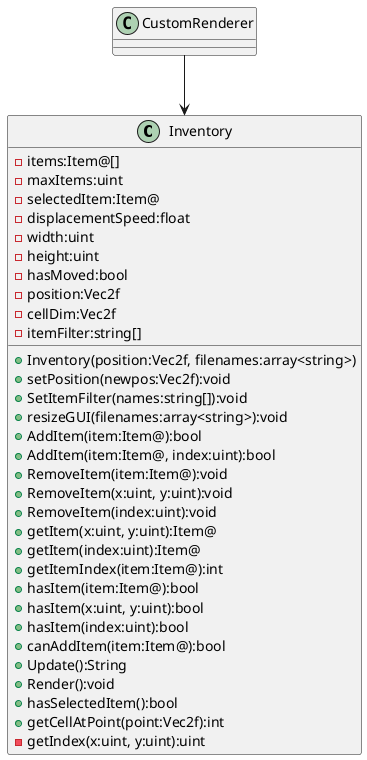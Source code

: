 ```plantuml
@startuml
class Inventory
{
	- items:Item@[]
	- maxItems:uint
	- selectedItem:Item@
	- displacementSpeed:float
	- width:uint
	- height:uint
	- hasMoved:bool
	- position:Vec2f
	- cellDim:Vec2f
	- itemFilter:string[]

	+ Inventory(position:Vec2f, filenames:array<string>)
	+ setPosition(newpos:Vec2f):void
	+ SetItemFilter(names:string[]):void
	+ resizeGUI(filenames:array<string>):void
	+ AddItem(item:Item@):bool
	+ AddItem(item:Item@, index:uint):bool
	+ RemoveItem(item:Item@):void
	+ RemoveItem(x:uint, y:uint):void
	+ RemoveItem(index:uint):void
	+ getItem(x:uint, y:uint):Item@
	+ getItem(index:uint):Item@
	+ getItemIndex(item:Item@):int
	+ hasItem(item:Item@):bool
	+ hasItem(x:uint, y:uint):bool
	+ hasItem(index:uint):bool
	+ canAddItem(item:Item@):bool
	+ Update():String
	+ Render():void
	+ hasSelectedItem():bool
	+ getCellAtPoint(point:Vec2f):int
	- getIndex(x:uint, y:uint):uint
}

CustomRenderer  -down-> Inventory

@enduml
```